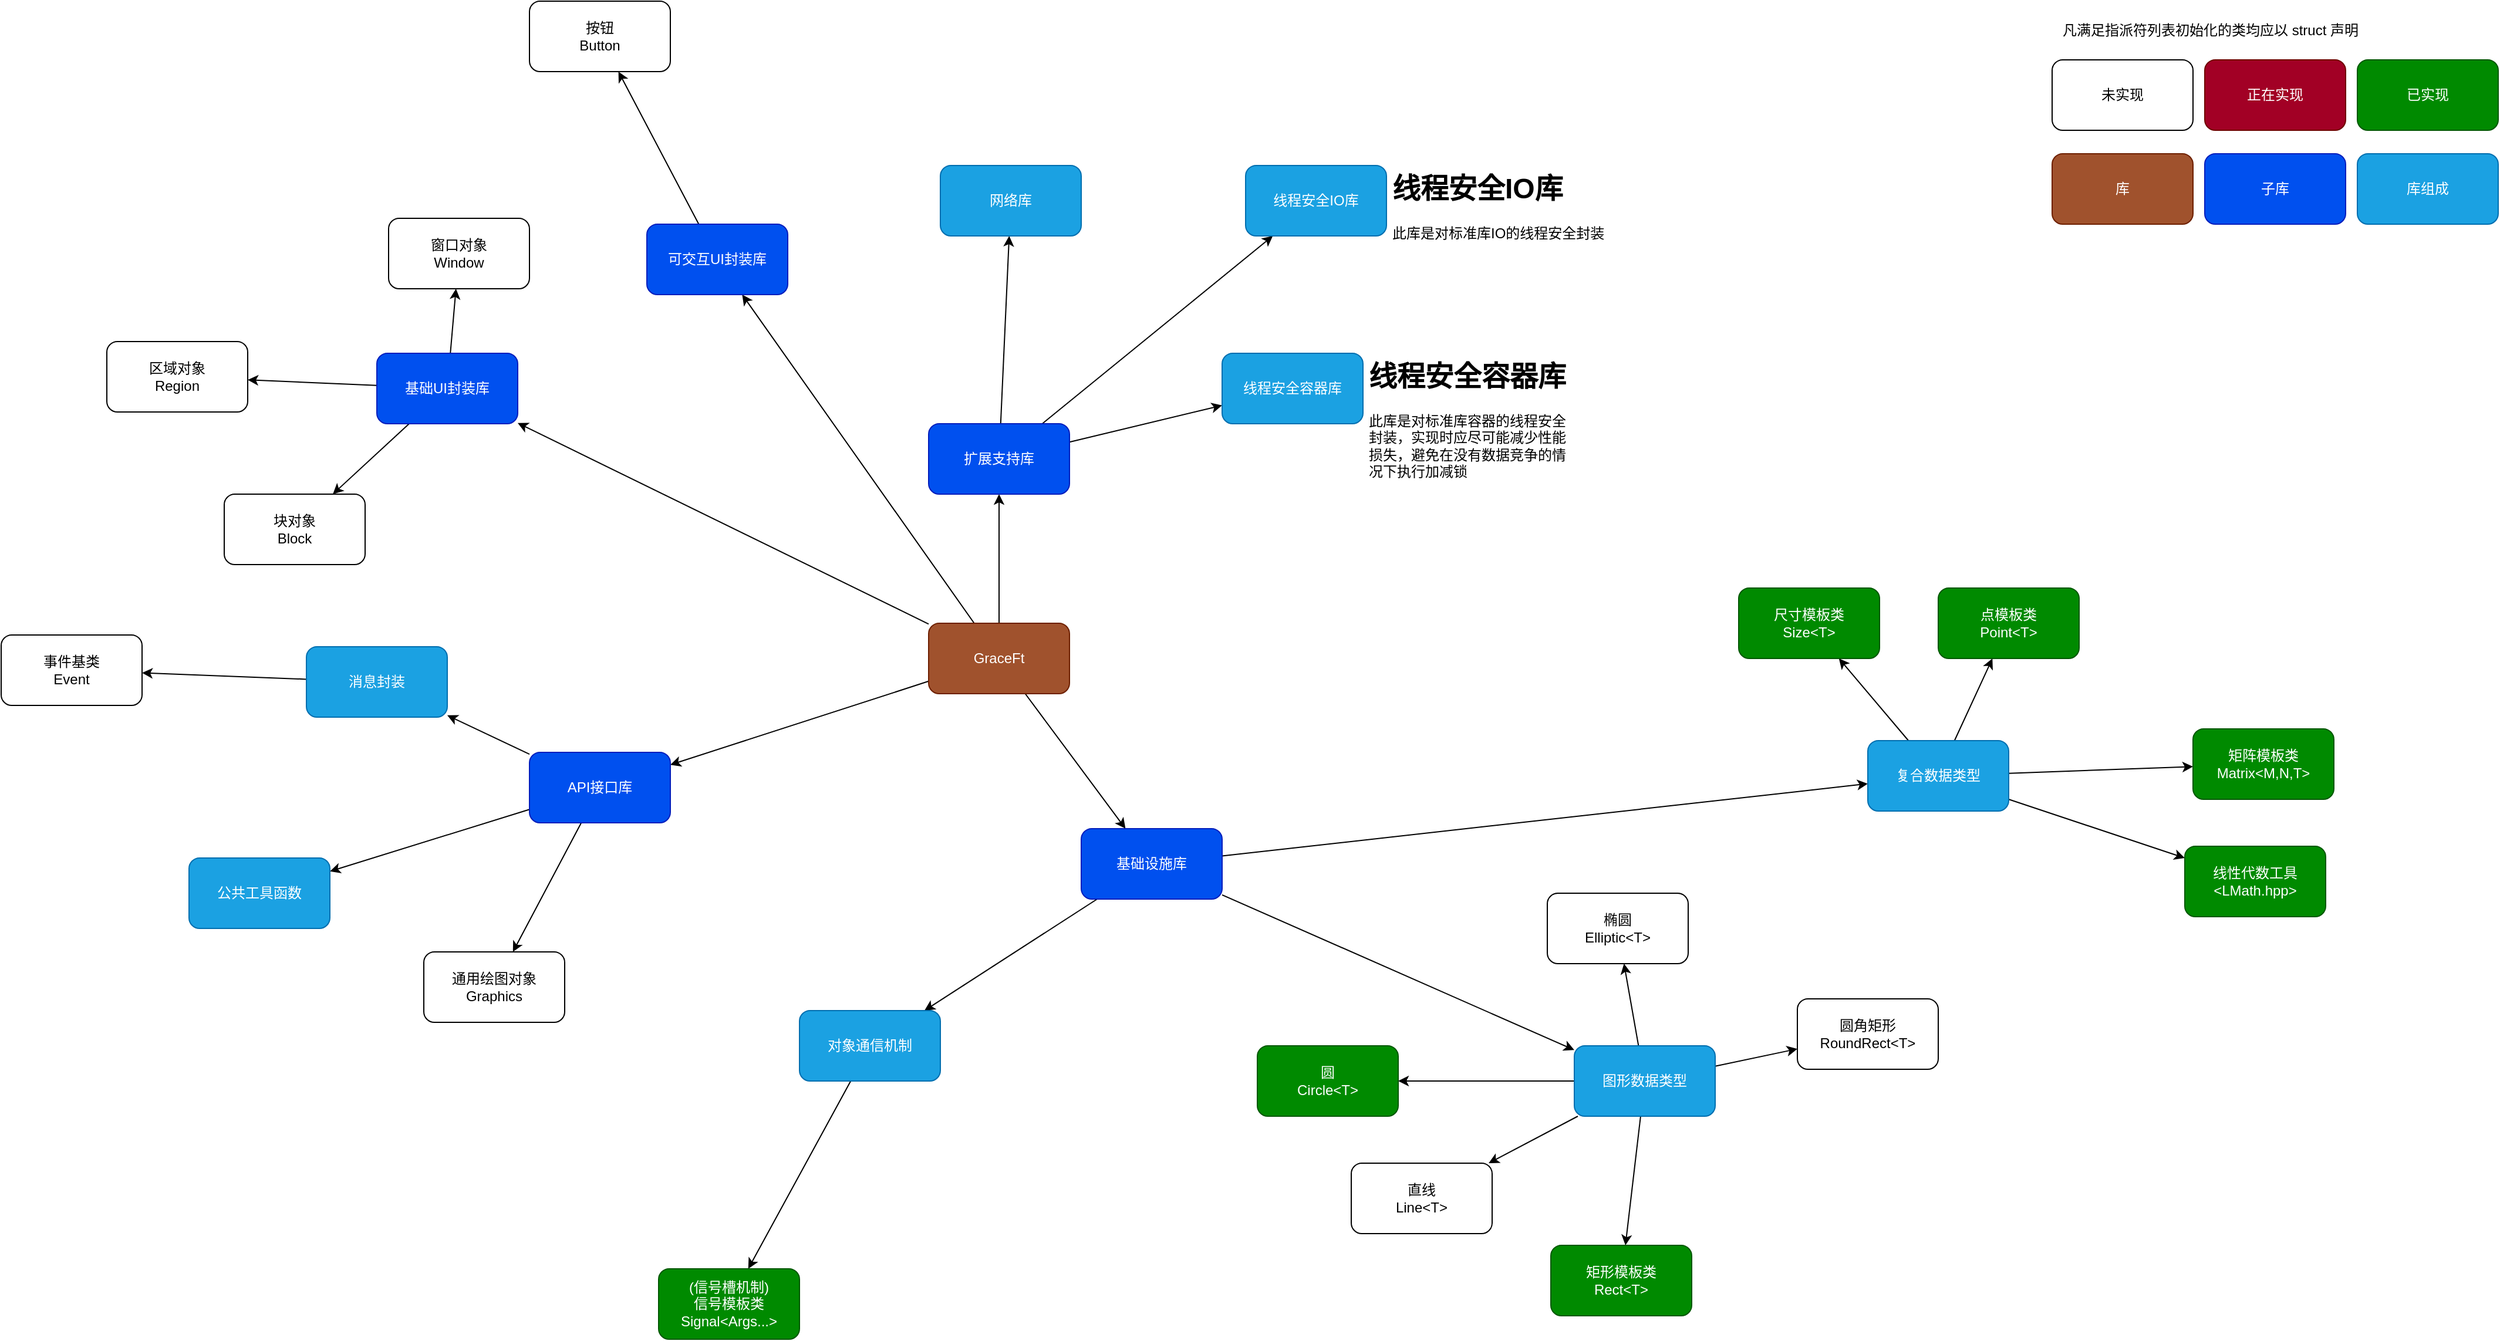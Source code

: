 <mxfile>
    <diagram id="NkuJCX3ARFkseNm6hfjC" name="第 1 页">
        <mxGraphModel dx="1979" dy="1579" grid="1" gridSize="10" guides="1" tooltips="1" connect="1" arrows="1" fold="1" page="0" pageScale="1" pageWidth="827" pageHeight="1169" math="0" shadow="0">
            <root>
                <mxCell id="0"/>
                <mxCell id="1" parent="0"/>
                <mxCell id="20" style="edgeStyle=none;html=1;" parent="1" source="2" target="3" edge="1">
                    <mxGeometry relative="1" as="geometry"/>
                </mxCell>
                <mxCell id="21" style="edgeStyle=none;html=1;" parent="1" source="84" target="4" edge="1">
                    <mxGeometry relative="1" as="geometry"/>
                </mxCell>
                <mxCell id="27" style="edgeStyle=none;html=1;" parent="1" source="2" target="26" edge="1">
                    <mxGeometry relative="1" as="geometry"/>
                </mxCell>
                <mxCell id="30" style="edgeStyle=none;html=1;" parent="1" source="2" target="29" edge="1">
                    <mxGeometry relative="1" as="geometry"/>
                </mxCell>
                <mxCell id="32" style="edgeStyle=none;html=1;" parent="1" source="84" target="31" edge="1">
                    <mxGeometry relative="1" as="geometry"/>
                </mxCell>
                <mxCell id="45" style="edgeStyle=none;html=1;" parent="1" source="2" target="44" edge="1">
                    <mxGeometry relative="1" as="geometry"/>
                </mxCell>
                <mxCell id="85" style="edgeStyle=none;html=1;" parent="1" source="2" target="84" edge="1">
                    <mxGeometry relative="1" as="geometry"/>
                </mxCell>
                <mxCell id="2" value="GraceFt" style="rounded=1;whiteSpace=wrap;html=1;fillColor=#a0522d;fontColor=#ffffff;strokeColor=#6D1F00;" parent="1" vertex="1">
                    <mxGeometry x="90" y="-240" width="120" height="60" as="geometry"/>
                </mxCell>
                <mxCell id="18" style="edgeStyle=none;html=1;" parent="1" source="3" target="6" edge="1">
                    <mxGeometry relative="1" as="geometry"/>
                </mxCell>
                <mxCell id="19" style="edgeStyle=none;html=1;" parent="1" source="3" target="7" edge="1">
                    <mxGeometry relative="1" as="geometry"/>
                </mxCell>
                <mxCell id="66" style="edgeStyle=none;html=1;" parent="1" source="3" target="65" edge="1">
                    <mxGeometry relative="1" as="geometry"/>
                </mxCell>
                <mxCell id="3" value="基础设施库" style="rounded=1;whiteSpace=wrap;html=1;fillColor=#0050ef;fontColor=#ffffff;strokeColor=#001DBC;" parent="1" vertex="1">
                    <mxGeometry x="220" y="-65" width="120" height="60" as="geometry"/>
                </mxCell>
                <mxCell id="4" value="线程安全容器库" style="rounded=1;whiteSpace=wrap;html=1;fillColor=#1ba1e2;fontColor=#ffffff;strokeColor=#006EAF;" parent="1" vertex="1">
                    <mxGeometry x="340" y="-470" width="120" height="60" as="geometry"/>
                </mxCell>
                <mxCell id="15" style="edgeStyle=none;html=1;" parent="1" source="6" target="9" edge="1">
                    <mxGeometry relative="1" as="geometry"/>
                </mxCell>
                <mxCell id="16" style="edgeStyle=none;html=1;" parent="1" source="6" target="10" edge="1">
                    <mxGeometry relative="1" as="geometry"/>
                </mxCell>
                <mxCell id="17" style="edgeStyle=none;html=1;" parent="1" source="65" target="11" edge="1">
                    <mxGeometry relative="1" as="geometry"/>
                </mxCell>
                <mxCell id="61" style="edgeStyle=none;html=1;" parent="1" source="6" target="60" edge="1">
                    <mxGeometry relative="1" as="geometry"/>
                </mxCell>
                <mxCell id="90" style="edgeStyle=none;html=1;" parent="1" source="6" target="88" edge="1">
                    <mxGeometry relative="1" as="geometry"/>
                </mxCell>
                <mxCell id="6" value="复合数据类型" style="rounded=1;whiteSpace=wrap;html=1;fillColor=#1ba1e2;fontColor=#ffffff;strokeColor=#006EAF;" parent="1" vertex="1">
                    <mxGeometry x="890" y="-140" width="120" height="60" as="geometry"/>
                </mxCell>
                <mxCell id="23" style="edgeStyle=none;html=1;" parent="1" source="7" target="22" edge="1">
                    <mxGeometry relative="1" as="geometry"/>
                </mxCell>
                <mxCell id="7" value="对象通信机制" style="rounded=1;whiteSpace=wrap;html=1;fillColor=#1ba1e2;fontColor=#ffffff;strokeColor=#006EAF;" parent="1" vertex="1">
                    <mxGeometry x="-20" y="90" width="120" height="60" as="geometry"/>
                </mxCell>
                <mxCell id="9" value="点模板类&lt;br&gt;Point&amp;lt;T&amp;gt;" style="rounded=1;whiteSpace=wrap;html=1;fillColor=#008a00;strokeColor=#005700;fontColor=#ffffff;" parent="1" vertex="1">
                    <mxGeometry x="950" y="-270" width="120" height="60" as="geometry"/>
                </mxCell>
                <mxCell id="10" value="尺寸模板类&lt;br&gt;Size&amp;lt;T&amp;gt;" style="rounded=1;whiteSpace=wrap;html=1;fillColor=#008a00;fontColor=#ffffff;strokeColor=#005700;" parent="1" vertex="1">
                    <mxGeometry x="780" y="-270" width="120" height="60" as="geometry"/>
                </mxCell>
                <mxCell id="11" value="矩形模板类&lt;br&gt;Rect&amp;lt;T&amp;gt;" style="rounded=1;whiteSpace=wrap;html=1;fillColor=#008a00;fontColor=#ffffff;strokeColor=#005700;" parent="1" vertex="1">
                    <mxGeometry x="620" y="290" width="120" height="60" as="geometry"/>
                </mxCell>
                <mxCell id="22" value="(信号槽机制)&lt;br&gt;信号模板类&lt;br&gt;Signal&amp;lt;Args...&amp;gt;" style="rounded=1;whiteSpace=wrap;html=1;fillColor=#008a00;fontColor=#ffffff;strokeColor=#005700;" parent="1" vertex="1">
                    <mxGeometry x="-140" y="310" width="120" height="60" as="geometry"/>
                </mxCell>
                <mxCell id="47" style="edgeStyle=none;html=1;" parent="1" source="26" target="46" edge="1">
                    <mxGeometry relative="1" as="geometry"/>
                </mxCell>
                <mxCell id="59" style="edgeStyle=none;html=1;" parent="1" source="26" target="58" edge="1">
                    <mxGeometry relative="1" as="geometry"/>
                </mxCell>
                <mxCell id="26" value="API接口库" style="rounded=1;whiteSpace=wrap;html=1;fillColor=#0050ef;fontColor=#ffffff;strokeColor=#001DBC;" parent="1" vertex="1">
                    <mxGeometry x="-250" y="-130" width="120" height="60" as="geometry"/>
                </mxCell>
                <mxCell id="78" style="edgeStyle=none;html=1;" parent="1" source="29" target="77" edge="1">
                    <mxGeometry relative="1" as="geometry"/>
                </mxCell>
                <mxCell id="29" value="可交互UI封装库" style="rounded=1;whiteSpace=wrap;html=1;fillColor=#0050ef;fontColor=#ffffff;strokeColor=#001DBC;" parent="1" vertex="1">
                    <mxGeometry x="-150" y="-580" width="120" height="60" as="geometry"/>
                </mxCell>
                <mxCell id="31" value="线程安全IO库" style="rounded=1;whiteSpace=wrap;html=1;fillColor=#1ba1e2;fontColor=#ffffff;strokeColor=#006EAF;" parent="1" vertex="1">
                    <mxGeometry x="360" y="-630" width="120" height="60" as="geometry"/>
                </mxCell>
                <mxCell id="35" value="&lt;h1&gt;线程安全容器库&lt;/h1&gt;&lt;div&gt;此库是对标准库容器的线程安全封装，实现时应尽可能减少性能损失，避免在没有数据竞争的情况下执行加减锁&lt;/div&gt;" style="text;html=1;strokeColor=none;fillColor=none;spacing=5;spacingTop=-20;whiteSpace=wrap;overflow=hidden;rounded=0;" parent="1" vertex="1">
                    <mxGeometry x="460" y="-470" width="180" height="110" as="geometry"/>
                </mxCell>
                <mxCell id="36" value="&lt;h1&gt;线程安全IO库&lt;/h1&gt;&lt;div&gt;此库是对标准库IO的线程安全封装&lt;/div&gt;" style="text;html=1;strokeColor=none;fillColor=none;spacing=5;spacingTop=-20;whiteSpace=wrap;overflow=hidden;rounded=0;" parent="1" vertex="1">
                    <mxGeometry x="480" y="-630" width="190" height="70" as="geometry"/>
                </mxCell>
                <mxCell id="42" value="凡满足指派符列表初始化的类均应以 struct 声明" style="text;html=1;strokeColor=none;fillColor=none;align=center;verticalAlign=middle;whiteSpace=wrap;rounded=0;" parent="1" vertex="1">
                    <mxGeometry x="1047" y="-760" width="270" height="30" as="geometry"/>
                </mxCell>
                <mxCell id="49" style="edgeStyle=none;html=1;" parent="1" source="44" target="48" edge="1">
                    <mxGeometry relative="1" as="geometry"/>
                </mxCell>
                <mxCell id="51" style="edgeStyle=none;html=1;" parent="1" source="44" target="50" edge="1">
                    <mxGeometry relative="1" as="geometry"/>
                </mxCell>
                <mxCell id="53" style="edgeStyle=none;html=1;" parent="1" source="44" target="52" edge="1">
                    <mxGeometry relative="1" as="geometry"/>
                </mxCell>
                <mxCell id="44" value="基础UI封装库" style="rounded=1;whiteSpace=wrap;html=1;fillColor=#0050ef;fontColor=#ffffff;strokeColor=#001DBC;" parent="1" vertex="1">
                    <mxGeometry x="-380" y="-470" width="120" height="60" as="geometry"/>
                </mxCell>
                <mxCell id="46" value="通用绘图对象&lt;br&gt;Graphics" style="rounded=1;whiteSpace=wrap;html=1;" parent="1" vertex="1">
                    <mxGeometry x="-340" y="40" width="120" height="60" as="geometry"/>
                </mxCell>
                <mxCell id="48" value="窗口对象&lt;br&gt;Window" style="rounded=1;whiteSpace=wrap;html=1;" parent="1" vertex="1">
                    <mxGeometry x="-370" y="-585" width="120" height="60" as="geometry"/>
                </mxCell>
                <mxCell id="50" value="区域对象&lt;br&gt;Region" style="rounded=1;whiteSpace=wrap;html=1;" parent="1" vertex="1">
                    <mxGeometry x="-610" y="-480" width="120" height="60" as="geometry"/>
                </mxCell>
                <mxCell id="52" value="块对象&lt;br&gt;Block" style="rounded=1;whiteSpace=wrap;html=1;" parent="1" vertex="1">
                    <mxGeometry x="-510" y="-350" width="120" height="60" as="geometry"/>
                </mxCell>
                <mxCell id="57" style="edgeStyle=none;html=1;" parent="1" source="26" target="56" edge="1">
                    <mxGeometry relative="1" as="geometry"/>
                </mxCell>
                <mxCell id="80" style="edgeStyle=none;html=1;" parent="1" source="56" target="79" edge="1">
                    <mxGeometry relative="1" as="geometry"/>
                </mxCell>
                <mxCell id="56" value="消息封装" style="rounded=1;whiteSpace=wrap;html=1;fillColor=#1ba1e2;fontColor=#ffffff;strokeColor=#006EAF;" parent="1" vertex="1">
                    <mxGeometry x="-440" y="-220" width="120" height="60" as="geometry"/>
                </mxCell>
                <mxCell id="58" value="公共工具函数" style="rounded=1;whiteSpace=wrap;html=1;fillColor=#1ba1e2;fontColor=#ffffff;strokeColor=#006EAF;" parent="1" vertex="1">
                    <mxGeometry x="-540" y="-40" width="120" height="60" as="geometry"/>
                </mxCell>
                <mxCell id="60" value="矩阵模板类&lt;br&gt;Matrix&amp;lt;M,N,T&amp;gt;" style="rounded=1;whiteSpace=wrap;html=1;fillColor=#008a00;fontColor=#ffffff;strokeColor=#005700;fontStyle=0" parent="1" vertex="1">
                    <mxGeometry x="1167" y="-150" width="120" height="60" as="geometry"/>
                </mxCell>
                <mxCell id="62" value="未实现" style="rounded=1;whiteSpace=wrap;html=1;" parent="1" vertex="1">
                    <mxGeometry x="1047" y="-720" width="120" height="60" as="geometry"/>
                </mxCell>
                <mxCell id="63" value="正在实现" style="rounded=1;whiteSpace=wrap;html=1;fillColor=#a20025;fontColor=#ffffff;strokeColor=#6F0000;" parent="1" vertex="1">
                    <mxGeometry x="1177" y="-720" width="120" height="60" as="geometry"/>
                </mxCell>
                <mxCell id="64" value="已实现" style="rounded=1;whiteSpace=wrap;html=1;fillColor=#008a00;fontColor=#ffffff;strokeColor=#005700;" parent="1" vertex="1">
                    <mxGeometry x="1307" y="-720" width="120" height="60" as="geometry"/>
                </mxCell>
                <mxCell id="68" style="edgeStyle=none;html=1;" parent="1" source="65" target="67" edge="1">
                    <mxGeometry relative="1" as="geometry"/>
                </mxCell>
                <mxCell id="70" style="edgeStyle=none;html=1;" parent="1" source="65" target="69" edge="1">
                    <mxGeometry relative="1" as="geometry"/>
                </mxCell>
                <mxCell id="72" style="edgeStyle=none;html=1;" parent="1" source="65" target="71" edge="1">
                    <mxGeometry relative="1" as="geometry"/>
                </mxCell>
                <mxCell id="74" style="edgeStyle=none;html=1;" parent="1" source="65" target="73" edge="1">
                    <mxGeometry relative="1" as="geometry"/>
                </mxCell>
                <mxCell id="65" value="图形数据类型" style="rounded=1;whiteSpace=wrap;html=1;fillColor=#1ba1e2;fontColor=#ffffff;strokeColor=#006EAF;" parent="1" vertex="1">
                    <mxGeometry x="640" y="120" width="120" height="60" as="geometry"/>
                </mxCell>
                <mxCell id="67" value="圆&lt;br&gt;Circle&amp;lt;T&amp;gt;" style="rounded=1;whiteSpace=wrap;html=1;fillColor=#008a00;fontColor=#ffffff;strokeColor=#005700;" parent="1" vertex="1">
                    <mxGeometry x="370" y="120" width="120" height="60" as="geometry"/>
                </mxCell>
                <mxCell id="69" value="圆角矩形&lt;br&gt;RoundRect&amp;lt;T&amp;gt;" style="rounded=1;whiteSpace=wrap;html=1;" parent="1" vertex="1">
                    <mxGeometry x="830" y="80" width="120" height="60" as="geometry"/>
                </mxCell>
                <mxCell id="71" value="椭圆&lt;br&gt;Elliptic&amp;lt;T&amp;gt;" style="rounded=1;whiteSpace=wrap;html=1;" parent="1" vertex="1">
                    <mxGeometry x="617" y="-10" width="120" height="60" as="geometry"/>
                </mxCell>
                <mxCell id="73" value="直线&lt;br&gt;Line&amp;lt;T&amp;gt;" style="rounded=1;whiteSpace=wrap;html=1;" parent="1" vertex="1">
                    <mxGeometry x="450" y="220" width="120" height="60" as="geometry"/>
                </mxCell>
                <mxCell id="77" value="按钮&lt;br&gt;Button" style="rounded=1;whiteSpace=wrap;html=1;" parent="1" vertex="1">
                    <mxGeometry x="-250" y="-770" width="120" height="60" as="geometry"/>
                </mxCell>
                <mxCell id="79" value="事件基类&lt;br&gt;Event" style="rounded=1;whiteSpace=wrap;html=1;" parent="1" vertex="1">
                    <mxGeometry x="-700" y="-230" width="120" height="60" as="geometry"/>
                </mxCell>
                <mxCell id="81" value="子库" style="rounded=1;whiteSpace=wrap;html=1;fillColor=#0050ef;fontColor=#ffffff;strokeColor=#001DBC;" parent="1" vertex="1">
                    <mxGeometry x="1177" y="-640" width="120" height="60" as="geometry"/>
                </mxCell>
                <mxCell id="82" value="库" style="rounded=1;whiteSpace=wrap;html=1;fillColor=#a0522d;fontColor=#ffffff;strokeColor=#6D1F00;" parent="1" vertex="1">
                    <mxGeometry x="1047" y="-640" width="120" height="60" as="geometry"/>
                </mxCell>
                <mxCell id="83" value="库组成" style="rounded=1;whiteSpace=wrap;html=1;fillColor=#1ba1e2;fontColor=#ffffff;strokeColor=#006EAF;" parent="1" vertex="1">
                    <mxGeometry x="1307" y="-640" width="120" height="60" as="geometry"/>
                </mxCell>
                <mxCell id="87" style="edgeStyle=none;html=1;" parent="1" source="84" target="86" edge="1">
                    <mxGeometry relative="1" as="geometry"/>
                </mxCell>
                <mxCell id="84" value="扩展支持库" style="rounded=1;whiteSpace=wrap;html=1;fillColor=#0050ef;fontColor=#ffffff;strokeColor=#001DBC;" parent="1" vertex="1">
                    <mxGeometry x="90" y="-410" width="120" height="60" as="geometry"/>
                </mxCell>
                <mxCell id="86" value="网络库" style="rounded=1;whiteSpace=wrap;html=1;fillColor=#1ba1e2;fontColor=#ffffff;strokeColor=#006EAF;" parent="1" vertex="1">
                    <mxGeometry x="100" y="-630" width="120" height="60" as="geometry"/>
                </mxCell>
                <mxCell id="88" value="线性代数工具&lt;br&gt;&amp;lt;LMath.hpp&amp;gt;" style="rounded=1;whiteSpace=wrap;html=1;fontStyle=0;fillColor=#008a00;fontColor=#ffffff;strokeColor=#005700;" parent="1" vertex="1">
                    <mxGeometry x="1160" y="-50" width="120" height="60" as="geometry"/>
                </mxCell>
            </root>
        </mxGraphModel>
    </diagram>
</mxfile>